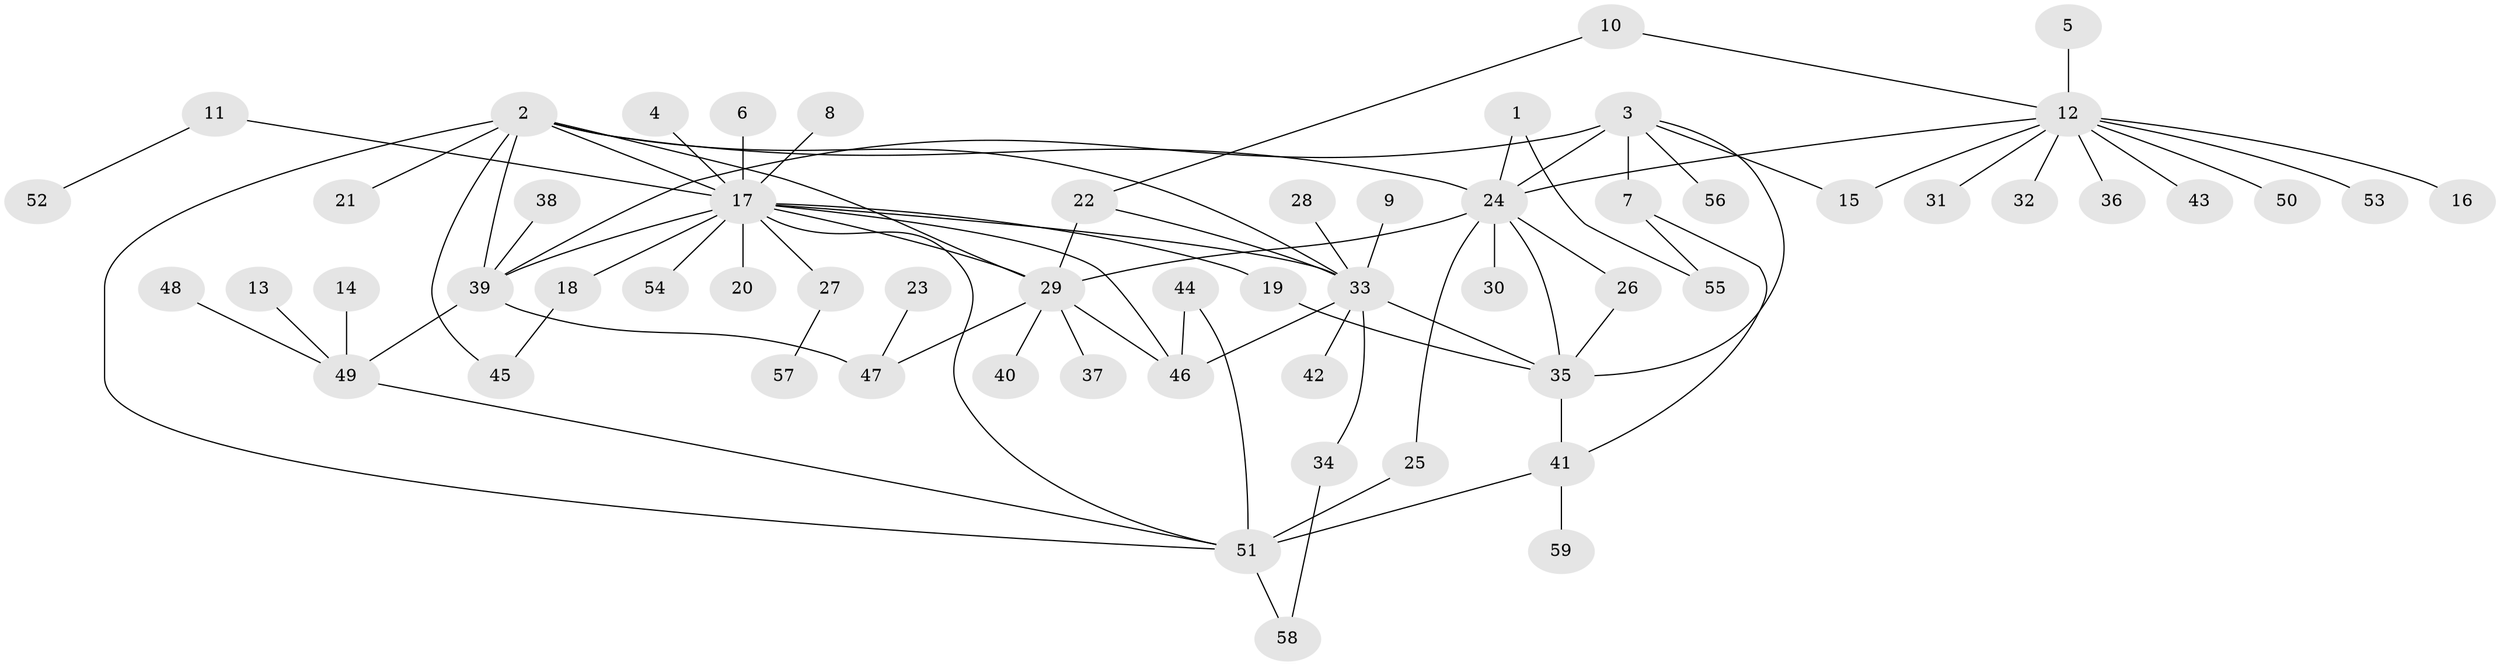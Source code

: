 // original degree distribution, {11: 0.017094017094017096, 1: 0.5641025641025641, 10: 0.03418803418803419, 8: 0.008547008547008548, 2: 0.17094017094017094, 19: 0.008547008547008548, 7: 0.008547008547008548, 3: 0.11965811965811966, 12: 0.017094017094017096, 5: 0.017094017094017096, 4: 0.03418803418803419}
// Generated by graph-tools (version 1.1) at 2025/01/03/09/25 03:01:53]
// undirected, 59 vertices, 82 edges
graph export_dot {
graph [start="1"]
  node [color=gray90,style=filled];
  1;
  2;
  3;
  4;
  5;
  6;
  7;
  8;
  9;
  10;
  11;
  12;
  13;
  14;
  15;
  16;
  17;
  18;
  19;
  20;
  21;
  22;
  23;
  24;
  25;
  26;
  27;
  28;
  29;
  30;
  31;
  32;
  33;
  34;
  35;
  36;
  37;
  38;
  39;
  40;
  41;
  42;
  43;
  44;
  45;
  46;
  47;
  48;
  49;
  50;
  51;
  52;
  53;
  54;
  55;
  56;
  57;
  58;
  59;
  1 -- 24 [weight=1.0];
  1 -- 55 [weight=1.0];
  2 -- 17 [weight=1.0];
  2 -- 21 [weight=1.0];
  2 -- 24 [weight=1.0];
  2 -- 29 [weight=1.0];
  2 -- 33 [weight=1.0];
  2 -- 39 [weight=1.0];
  2 -- 45 [weight=1.0];
  2 -- 51 [weight=1.0];
  3 -- 7 [weight=2.0];
  3 -- 15 [weight=1.0];
  3 -- 24 [weight=1.0];
  3 -- 35 [weight=1.0];
  3 -- 39 [weight=1.0];
  3 -- 56 [weight=1.0];
  4 -- 17 [weight=1.0];
  5 -- 12 [weight=1.0];
  6 -- 17 [weight=1.0];
  7 -- 41 [weight=1.0];
  7 -- 55 [weight=1.0];
  8 -- 17 [weight=1.0];
  9 -- 33 [weight=1.0];
  10 -- 12 [weight=1.0];
  10 -- 22 [weight=1.0];
  11 -- 17 [weight=1.0];
  11 -- 52 [weight=1.0];
  12 -- 15 [weight=1.0];
  12 -- 16 [weight=1.0];
  12 -- 24 [weight=1.0];
  12 -- 31 [weight=1.0];
  12 -- 32 [weight=1.0];
  12 -- 36 [weight=1.0];
  12 -- 43 [weight=1.0];
  12 -- 50 [weight=1.0];
  12 -- 53 [weight=1.0];
  13 -- 49 [weight=1.0];
  14 -- 49 [weight=1.0];
  17 -- 18 [weight=2.0];
  17 -- 19 [weight=1.0];
  17 -- 20 [weight=1.0];
  17 -- 27 [weight=1.0];
  17 -- 29 [weight=1.0];
  17 -- 33 [weight=1.0];
  17 -- 39 [weight=1.0];
  17 -- 46 [weight=1.0];
  17 -- 51 [weight=1.0];
  17 -- 54 [weight=1.0];
  18 -- 45 [weight=1.0];
  19 -- 35 [weight=1.0];
  22 -- 29 [weight=2.0];
  22 -- 33 [weight=1.0];
  23 -- 47 [weight=1.0];
  24 -- 25 [weight=1.0];
  24 -- 26 [weight=1.0];
  24 -- 29 [weight=1.0];
  24 -- 30 [weight=1.0];
  24 -- 35 [weight=1.0];
  25 -- 51 [weight=1.0];
  26 -- 35 [weight=1.0];
  27 -- 57 [weight=1.0];
  28 -- 33 [weight=1.0];
  29 -- 37 [weight=1.0];
  29 -- 40 [weight=1.0];
  29 -- 46 [weight=1.0];
  29 -- 47 [weight=1.0];
  33 -- 34 [weight=1.0];
  33 -- 35 [weight=1.0];
  33 -- 42 [weight=1.0];
  33 -- 46 [weight=1.0];
  34 -- 58 [weight=1.0];
  35 -- 41 [weight=1.0];
  38 -- 39 [weight=1.0];
  39 -- 47 [weight=2.0];
  39 -- 49 [weight=1.0];
  41 -- 51 [weight=1.0];
  41 -- 59 [weight=1.0];
  44 -- 46 [weight=1.0];
  44 -- 51 [weight=1.0];
  48 -- 49 [weight=1.0];
  49 -- 51 [weight=1.0];
  51 -- 58 [weight=1.0];
}
